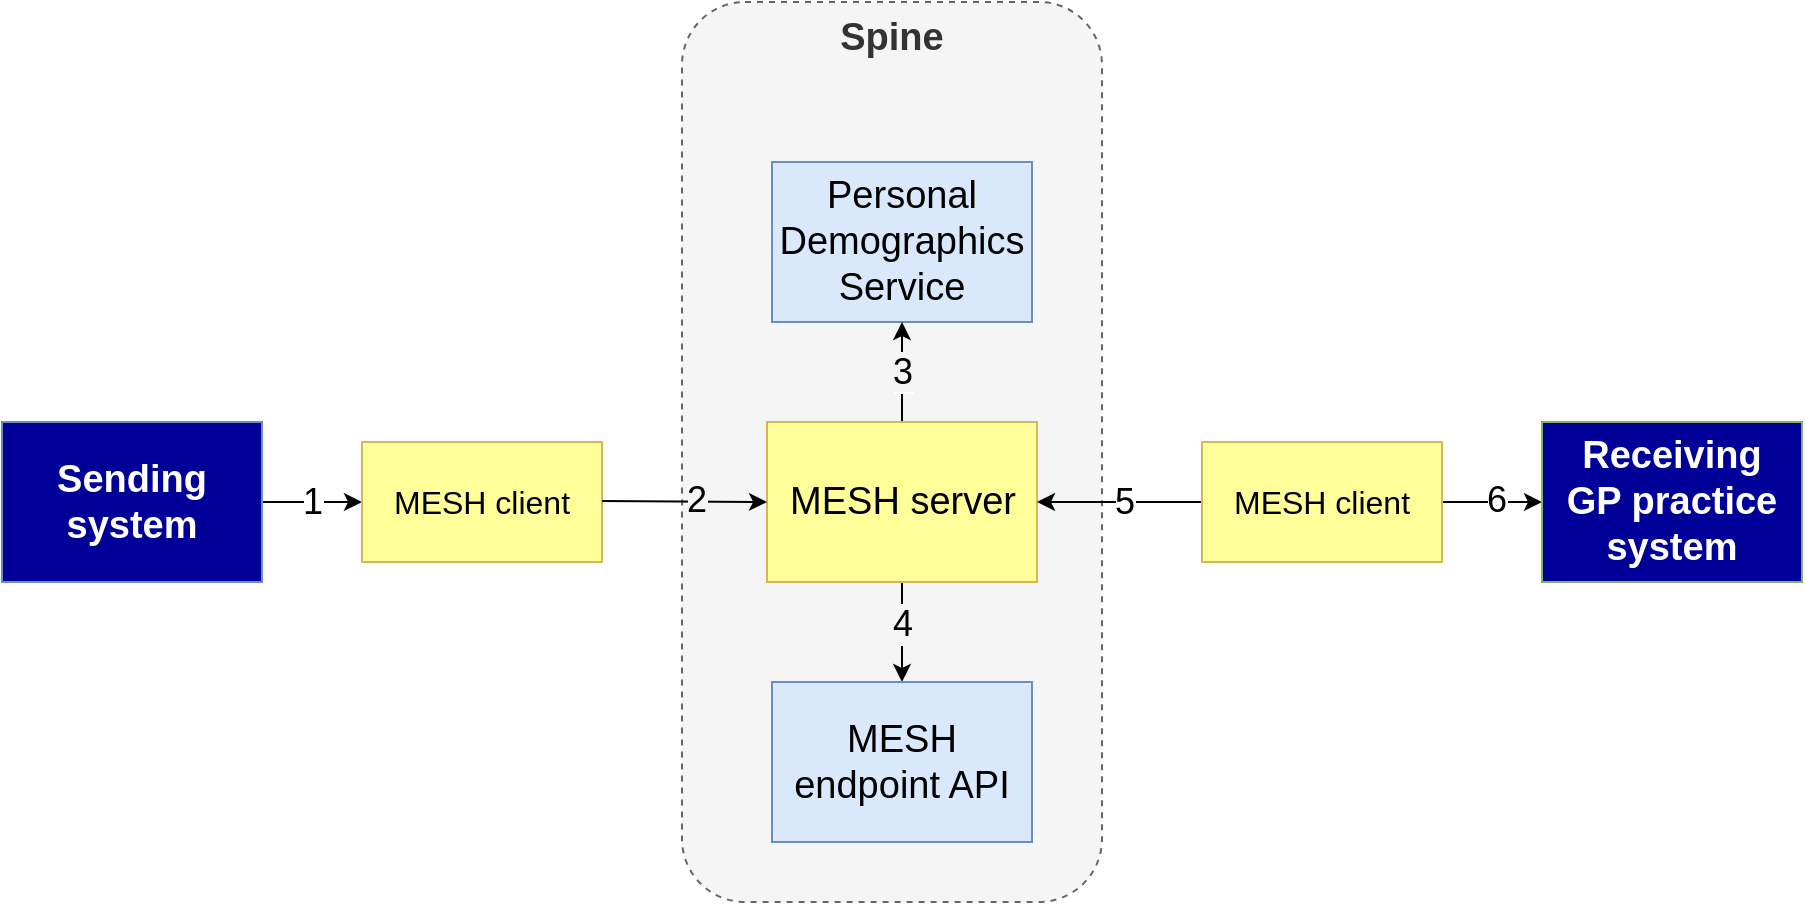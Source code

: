 <mxfile version="12.6.5" type="device"><diagram id="4kclLN7sHK4F9LC0DfJO" name="Page-1"><mxGraphModel dx="1248" dy="1003" grid="0" gridSize="10" guides="0" tooltips="1" connect="1" arrows="1" fold="1" page="1" pageScale="1" pageWidth="1169" pageHeight="827" math="0" shadow="0"><root><mxCell id="0"/><mxCell id="1" parent="0"/><mxCell id="3H5-UG6iCDI9dGywtQOZ-1" value="&lt;font style=&quot;font-size: 19px&quot;&gt;&lt;b&gt;Spine&lt;/b&gt;&lt;/font&gt;" style="rounded=1;whiteSpace=wrap;html=1;verticalAlign=top;dashed=1;fillColor=#f5f5f5;strokeColor=#666666;fontColor=#333333;" parent="1" vertex="1"><mxGeometry x="460" y="150" width="210" height="450" as="geometry"/></mxCell><mxCell id="3H5-UG6iCDI9dGywtQOZ-3" value="&lt;font style=&quot;font-size: 19px&quot;&gt;Personal Demographics Service&lt;/font&gt;" style="rounded=0;whiteSpace=wrap;html=1;fillColor=#dae8fc;strokeColor=#6c8ebf;" parent="1" vertex="1"><mxGeometry x="505" y="230" width="130" height="80" as="geometry"/></mxCell><mxCell id="uRHkPFZ7WGYBZWPO3nN9-10" style="edgeStyle=none;orthogonalLoop=1;jettySize=auto;html=1;exitX=0.5;exitY=0;exitDx=0;exitDy=0;entryX=0.5;entryY=1;entryDx=0;entryDy=0;endArrow=classic;endFill=1;strokeColor=#000000;strokeWidth=1;fontFamily=Helvetica;fontSize=22;" edge="1" parent="1" source="3H5-UG6iCDI9dGywtQOZ-4" target="3H5-UG6iCDI9dGywtQOZ-3"><mxGeometry relative="1" as="geometry"/></mxCell><mxCell id="uRHkPFZ7WGYBZWPO3nN9-12" value="&lt;span style=&quot;background-color: rgb(245, 245, 245); font-size: 18px;&quot;&gt;3&lt;/span&gt;" style="text;html=1;align=center;verticalAlign=middle;resizable=0;points=[];labelBackgroundColor=#ffffff;fontSize=18;fontFamily=Helvetica;" vertex="1" connectable="0" parent="uRHkPFZ7WGYBZWPO3nN9-10"><mxGeometry x="0.2" y="-4" relative="1" as="geometry"><mxPoint x="-4" y="5" as="offset"/></mxGeometry></mxCell><mxCell id="uRHkPFZ7WGYBZWPO3nN9-11" style="edgeStyle=none;orthogonalLoop=1;jettySize=auto;html=1;exitX=0.5;exitY=1;exitDx=0;exitDy=0;entryX=0.5;entryY=0;entryDx=0;entryDy=0;endArrow=classic;endFill=1;strokeColor=#000000;strokeWidth=1;fontFamily=Helvetica;fontSize=22;labelBackgroundColor=#F5F5F5;" edge="1" parent="1" source="3H5-UG6iCDI9dGywtQOZ-4" target="uRHkPFZ7WGYBZWPO3nN9-5"><mxGeometry relative="1" as="geometry"/></mxCell><mxCell id="uRHkPFZ7WGYBZWPO3nN9-13" value="4" style="text;html=1;align=center;verticalAlign=middle;resizable=0;points=[];labelBackgroundColor=#F5F5F5;fontSize=18;fontFamily=Helvetica;" vertex="1" connectable="0" parent="uRHkPFZ7WGYBZWPO3nN9-11"><mxGeometry relative="1" as="geometry"><mxPoint y="-4" as="offset"/></mxGeometry></mxCell><mxCell id="3H5-UG6iCDI9dGywtQOZ-4" value="&lt;font style=&quot;font-size: 19px&quot;&gt;MESH server&lt;/font&gt;" style="rounded=0;whiteSpace=wrap;html=1;fillColor=#FFFF99;strokeColor=#d6b656;" parent="1" vertex="1"><mxGeometry x="502.5" y="360" width="135" height="80" as="geometry"/></mxCell><mxCell id="uRHkPFZ7WGYBZWPO3nN9-17" style="edgeStyle=none;orthogonalLoop=1;jettySize=auto;html=1;exitX=0;exitY=0.5;exitDx=0;exitDy=0;entryX=1;entryY=0.5;entryDx=0;entryDy=0;endArrow=none;endFill=0;strokeColor=#000000;strokeWidth=1;fontFamily=Helvetica;fontSize=22;startArrow=classic;startFill=1;" edge="1" parent="1" source="3H5-UG6iCDI9dGywtQOZ-6" target="uRHkPFZ7WGYBZWPO3nN9-3"><mxGeometry relative="1" as="geometry"/></mxCell><mxCell id="uRHkPFZ7WGYBZWPO3nN9-18" value="6" style="text;html=1;align=center;verticalAlign=middle;resizable=0;points=[];labelBackgroundColor=#ffffff;fontSize=18;fontFamily=Helvetica;" vertex="1" connectable="0" parent="uRHkPFZ7WGYBZWPO3nN9-17"><mxGeometry relative="1" as="geometry"><mxPoint x="2" y="-1" as="offset"/></mxGeometry></mxCell><mxCell id="3H5-UG6iCDI9dGywtQOZ-6" value="&lt;font style=&quot;font-size: 19px&quot;&gt;Receiving&lt;br&gt;GP practice&lt;br&gt;system&lt;br&gt;&lt;/font&gt;" style="rounded=0;whiteSpace=wrap;html=1;fillColor=#000099;strokeColor=#82b366;fontColor=#FFFFFF;fontStyle=1" parent="1" vertex="1"><mxGeometry x="890" y="360" width="130" height="80" as="geometry"/></mxCell><mxCell id="uRHkPFZ7WGYBZWPO3nN9-6" style="edgeStyle=none;orthogonalLoop=1;jettySize=auto;html=1;exitX=1;exitY=0.5;exitDx=0;exitDy=0;entryX=0;entryY=0.5;entryDx=0;entryDy=0;endArrow=classic;endFill=1;strokeColor=#000000;strokeWidth=1;fontFamily=Courier New;fontSize=22;" edge="1" parent="1" source="3H5-UG6iCDI9dGywtQOZ-9" target="uRHkPFZ7WGYBZWPO3nN9-1"><mxGeometry relative="1" as="geometry"/></mxCell><mxCell id="uRHkPFZ7WGYBZWPO3nN9-7" value="&lt;font style=&quot;font-size: 18px;&quot;&gt;1&lt;/font&gt;" style="text;html=1;align=center;verticalAlign=middle;resizable=0;points=[];labelBackgroundColor=#ffffff;fontSize=18;fontFamily=Helvetica;" vertex="1" connectable="0" parent="uRHkPFZ7WGYBZWPO3nN9-6"><mxGeometry x="-0.04" relative="1" as="geometry"><mxPoint x="1" as="offset"/></mxGeometry></mxCell><mxCell id="3H5-UG6iCDI9dGywtQOZ-9" value="&lt;span style=&quot;font-size: 19px&quot;&gt;Sending system&lt;/span&gt;" style="rounded=0;whiteSpace=wrap;html=1;fillColor=#000099;strokeColor=#6c8ebf;fontColor=#FFFFFF;fontStyle=1" parent="1" vertex="1"><mxGeometry x="120" y="360" width="130" height="80" as="geometry"/></mxCell><mxCell id="uRHkPFZ7WGYBZWPO3nN9-1" value="&lt;font style=&quot;font-size: 16px&quot;&gt;MESH client&lt;/font&gt;" style="rounded=0;whiteSpace=wrap;html=1;fillColor=#FFFF99;strokeColor=#d6b656;" vertex="1" parent="1"><mxGeometry x="300" y="370" width="120" height="60" as="geometry"/></mxCell><mxCell id="uRHkPFZ7WGYBZWPO3nN9-15" style="edgeStyle=none;orthogonalLoop=1;jettySize=auto;html=1;exitX=0;exitY=0.5;exitDx=0;exitDy=0;entryX=1;entryY=0.5;entryDx=0;entryDy=0;endArrow=classic;endFill=1;strokeColor=#000000;strokeWidth=1;fontFamily=Helvetica;fontSize=22;" edge="1" parent="1" source="uRHkPFZ7WGYBZWPO3nN9-3" target="3H5-UG6iCDI9dGywtQOZ-4"><mxGeometry relative="1" as="geometry"/></mxCell><mxCell id="uRHkPFZ7WGYBZWPO3nN9-16" value="5" style="text;html=1;align=center;verticalAlign=middle;resizable=0;points=[];labelBackgroundColor=#ffffff;fontSize=18;fontFamily=Helvetica;" vertex="1" connectable="0" parent="uRHkPFZ7WGYBZWPO3nN9-15"><mxGeometry x="-0.273" y="-1" relative="1" as="geometry"><mxPoint x="-9" y="1" as="offset"/></mxGeometry></mxCell><mxCell id="uRHkPFZ7WGYBZWPO3nN9-3" value="&lt;font style=&quot;font-size: 16px&quot;&gt;MESH client&lt;/font&gt;" style="rounded=0;whiteSpace=wrap;html=1;fillColor=#FFFF99;strokeColor=#d6b656;" vertex="1" parent="1"><mxGeometry x="720" y="370" width="120" height="60" as="geometry"/></mxCell><mxCell id="uRHkPFZ7WGYBZWPO3nN9-5" value="&lt;font style=&quot;font-size: 19px&quot;&gt;MESH endpoint API&lt;/font&gt;" style="rounded=0;whiteSpace=wrap;html=1;fillColor=#dae8fc;strokeColor=#6c8ebf;" vertex="1" parent="1"><mxGeometry x="505" y="490" width="130" height="80" as="geometry"/></mxCell><mxCell id="uRHkPFZ7WGYBZWPO3nN9-8" style="edgeStyle=none;orthogonalLoop=1;jettySize=auto;html=1;exitX=1;exitY=0.5;exitDx=0;exitDy=0;entryX=0;entryY=0.5;entryDx=0;entryDy=0;endArrow=classic;endFill=1;strokeColor=#000000;strokeWidth=1;fontFamily=Courier New;fontSize=22;" edge="1" parent="1" target="3H5-UG6iCDI9dGywtQOZ-4"><mxGeometry relative="1" as="geometry"><mxPoint x="420" y="399.5" as="sourcePoint"/><mxPoint x="470" y="399.5" as="targetPoint"/></mxGeometry></mxCell><mxCell id="uRHkPFZ7WGYBZWPO3nN9-9" value="&lt;font style=&quot;font-size: 18px;&quot;&gt;2&lt;/font&gt;" style="text;html=1;align=center;verticalAlign=middle;resizable=0;points=[];labelBackgroundColor=#F5F5F5;fontSize=18;fontFamily=Helvetica;" vertex="1" connectable="0" parent="uRHkPFZ7WGYBZWPO3nN9-8"><mxGeometry x="-0.04" relative="1" as="geometry"><mxPoint x="7" y="-0.74" as="offset"/></mxGeometry></mxCell></root></mxGraphModel></diagram></mxfile>